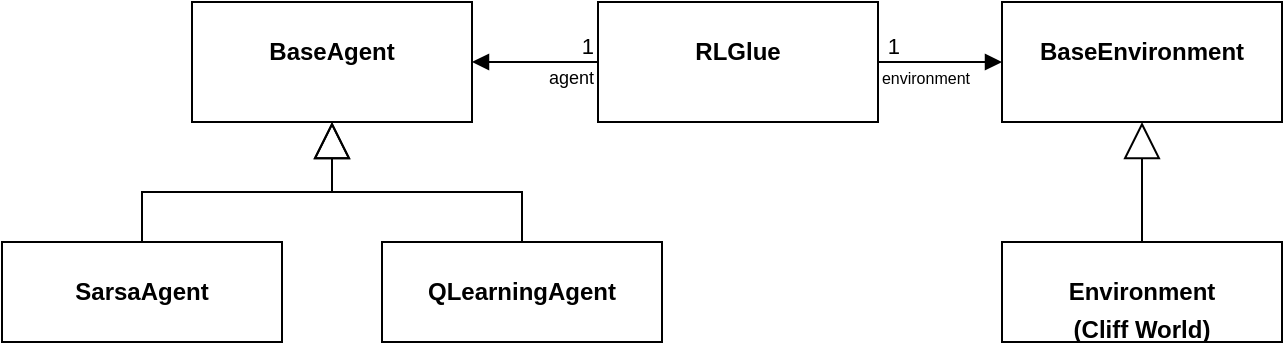 <mxfile version="13.6.2" type="device"><diagram id="C5RBs43oDa-KdzZeNtuy" name="Page-1"><mxGraphModel dx="711" dy="387" grid="0" gridSize="10" guides="1" tooltips="1" connect="1" arrows="1" fold="1" page="1" pageScale="1" pageWidth="827" pageHeight="1169" math="0" shadow="0"><root><mxCell id="WIyWlLk6GJQsqaUBKTNV-0"/><mxCell id="WIyWlLk6GJQsqaUBKTNV-1" parent="WIyWlLk6GJQsqaUBKTNV-0"/><mxCell id="nxl5vks6tHkiLptEatkc-0" value="&lt;p style=&quot;margin: 0px ; margin-top: 4px ; text-align: center&quot;&gt;&lt;br&gt;&lt;b&gt;BaseAgent&lt;/b&gt;&lt;/p&gt;" style="verticalAlign=top;align=left;overflow=fill;fontSize=12;fontFamily=Helvetica;html=1;" vertex="1" parent="WIyWlLk6GJQsqaUBKTNV-1"><mxGeometry x="135" y="160" width="140" height="60" as="geometry"/></mxCell><mxCell id="nxl5vks6tHkiLptEatkc-25" style="edgeStyle=orthogonalEdgeStyle;rounded=0;orthogonalLoop=1;jettySize=auto;html=1;exitX=0.5;exitY=0;exitDx=0;exitDy=0;endArrow=block;endFill=0;endSize=16;entryX=0.5;entryY=1;entryDx=0;entryDy=0;" edge="1" parent="WIyWlLk6GJQsqaUBKTNV-1" source="nxl5vks6tHkiLptEatkc-2" target="nxl5vks6tHkiLptEatkc-0"><mxGeometry relative="1" as="geometry"><mxPoint x="210" y="220" as="targetPoint"/></mxGeometry></mxCell><mxCell id="nxl5vks6tHkiLptEatkc-2" value="&lt;p style=&quot;margin: 0px ; margin-top: 4px ; text-align: center&quot;&gt;&lt;br&gt;&lt;b&gt;SarsaAgent&lt;/b&gt;&lt;/p&gt;" style="verticalAlign=top;align=left;overflow=fill;fontSize=12;fontFamily=Helvetica;html=1;" vertex="1" parent="WIyWlLk6GJQsqaUBKTNV-1"><mxGeometry x="40" y="280" width="140" height="50" as="geometry"/></mxCell><mxCell id="nxl5vks6tHkiLptEatkc-24" style="edgeStyle=orthogonalEdgeStyle;rounded=0;orthogonalLoop=1;jettySize=auto;html=1;exitX=0.5;exitY=0;exitDx=0;exitDy=0;entryX=0.5;entryY=1;entryDx=0;entryDy=0;endArrow=block;endFill=0;endSize=16;" edge="1" parent="WIyWlLk6GJQsqaUBKTNV-1" source="nxl5vks6tHkiLptEatkc-6" target="nxl5vks6tHkiLptEatkc-0"><mxGeometry relative="1" as="geometry"/></mxCell><mxCell id="nxl5vks6tHkiLptEatkc-6" value="&lt;p style=&quot;margin: 0px ; margin-top: 4px ; text-align: center&quot;&gt;&lt;br&gt;&lt;b&gt;QLearningAgent&lt;/b&gt;&lt;/p&gt;" style="verticalAlign=top;align=left;overflow=fill;fontSize=12;fontFamily=Helvetica;html=1;" vertex="1" parent="WIyWlLk6GJQsqaUBKTNV-1"><mxGeometry x="230" y="280" width="140" height="50" as="geometry"/></mxCell><mxCell id="nxl5vks6tHkiLptEatkc-16" value="&lt;p style=&quot;margin: 0px ; margin-top: 4px ; text-align: center&quot;&gt;&lt;br&gt;&lt;b&gt;RLGlue&lt;/b&gt;&lt;/p&gt;" style="verticalAlign=top;align=left;overflow=fill;fontSize=12;fontFamily=Helvetica;html=1;" vertex="1" parent="WIyWlLk6GJQsqaUBKTNV-1"><mxGeometry x="338" y="160" width="140" height="60" as="geometry"/></mxCell><mxCell id="nxl5vks6tHkiLptEatkc-17" value="&lt;p style=&quot;margin: 0px ; margin-top: 4px ; text-align: center&quot;&gt;&lt;br&gt;&lt;b&gt;BaseEnvironment&lt;/b&gt;&lt;/p&gt;" style="verticalAlign=top;align=left;overflow=fill;fontSize=12;fontFamily=Helvetica;html=1;" vertex="1" parent="WIyWlLk6GJQsqaUBKTNV-1"><mxGeometry x="540" y="160" width="140" height="60" as="geometry"/></mxCell><mxCell id="nxl5vks6tHkiLptEatkc-23" style="edgeStyle=orthogonalEdgeStyle;rounded=0;orthogonalLoop=1;jettySize=auto;html=1;exitX=0.5;exitY=0;exitDx=0;exitDy=0;entryX=0.5;entryY=1;entryDx=0;entryDy=0;endArrow=block;endFill=0;endSize=16;" edge="1" parent="WIyWlLk6GJQsqaUBKTNV-1" source="nxl5vks6tHkiLptEatkc-19" target="nxl5vks6tHkiLptEatkc-17"><mxGeometry relative="1" as="geometry"/></mxCell><mxCell id="nxl5vks6tHkiLptEatkc-19" value="&lt;p style=&quot;margin: 0px ; margin-top: 4px ; text-align: center&quot;&gt;&lt;br&gt;&lt;b&gt;Environment&lt;/b&gt;&lt;/p&gt;&lt;p style=&quot;margin: 0px ; margin-top: 4px ; text-align: center&quot;&gt;&lt;b&gt;(Cliff World)&lt;/b&gt;&lt;/p&gt;" style="verticalAlign=top;align=left;overflow=fill;fontSize=12;fontFamily=Helvetica;html=1;" vertex="1" parent="WIyWlLk6GJQsqaUBKTNV-1"><mxGeometry x="540" y="280" width="140" height="50" as="geometry"/></mxCell><mxCell id="nxl5vks6tHkiLptEatkc-26" value="&lt;font style=&quot;font-size: 9px&quot;&gt;agent&lt;/font&gt;" style="endArrow=block;endFill=1;html=1;edgeStyle=orthogonalEdgeStyle;align=right;verticalAlign=top;entryX=1;entryY=0.5;entryDx=0;entryDy=0;labelPosition=left;verticalLabelPosition=bottom;spacingRight=2;spacing=1;spacingBottom=0;spacingTop=-5;" edge="1" parent="WIyWlLk6GJQsqaUBKTNV-1" source="nxl5vks6tHkiLptEatkc-16" target="nxl5vks6tHkiLptEatkc-0"><mxGeometry x="-1" relative="1" as="geometry"><mxPoint x="270" y="420" as="sourcePoint"/><mxPoint x="430" y="420" as="targetPoint"/></mxGeometry></mxCell><mxCell id="nxl5vks6tHkiLptEatkc-27" value="1" style="edgeLabel;resizable=0;html=1;align=right;verticalAlign=bottom;labelPosition=left;verticalLabelPosition=top;spacingLeft=0;spacing=2;spacingBottom=0;spacingRight=2;" connectable="0" vertex="1" parent="nxl5vks6tHkiLptEatkc-26"><mxGeometry x="-1" relative="1" as="geometry"/></mxCell><mxCell id="nxl5vks6tHkiLptEatkc-30" value="&lt;font style=&quot;font-size: 8px&quot;&gt;environment&lt;/font&gt;" style="endArrow=block;endFill=1;html=1;edgeStyle=orthogonalEdgeStyle;align=right;verticalAlign=top;entryX=0;entryY=0.5;entryDx=0;entryDy=0;labelPosition=left;verticalLabelPosition=bottom;spacingRight=-46;spacing=1;spacingBottom=0;spacingTop=-5;exitX=1;exitY=0.5;exitDx=0;exitDy=0;spacingLeft=0;" edge="1" parent="WIyWlLk6GJQsqaUBKTNV-1" source="nxl5vks6tHkiLptEatkc-16" target="nxl5vks6tHkiLptEatkc-17"><mxGeometry x="-1" relative="1" as="geometry"><mxPoint x="513" y="270" as="sourcePoint"/><mxPoint x="450" y="270" as="targetPoint"/></mxGeometry></mxCell><mxCell id="nxl5vks6tHkiLptEatkc-31" value="1" style="edgeLabel;resizable=0;html=1;align=right;verticalAlign=bottom;labelPosition=left;verticalLabelPosition=top;spacingLeft=0;spacing=2;spacingBottom=0;spacingRight=-11;" connectable="0" vertex="1" parent="nxl5vks6tHkiLptEatkc-30"><mxGeometry x="-1" relative="1" as="geometry"/></mxCell></root></mxGraphModel></diagram></mxfile>